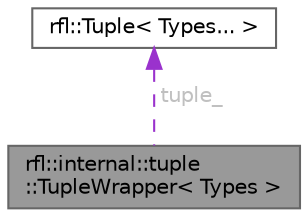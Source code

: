 digraph "rfl::internal::tuple::TupleWrapper&lt; Types &gt;"
{
 // LATEX_PDF_SIZE
  bgcolor="transparent";
  edge [fontname=Helvetica,fontsize=10,labelfontname=Helvetica,labelfontsize=10];
  node [fontname=Helvetica,fontsize=10,shape=box,height=0.2,width=0.4];
  Node1 [id="Node000001",label="rfl::internal::tuple\l::TupleWrapper\< Types \>",height=0.2,width=0.4,color="gray40", fillcolor="grey60", style="filled", fontcolor="black",tooltip=" "];
  Node2 -> Node1 [id="edge1_Node000001_Node000002",dir="back",color="darkorchid3",style="dashed",tooltip=" ",label=" tuple_",fontcolor="grey" ];
  Node2 [id="Node000002",label="rfl::Tuple\< Types... \>",height=0.2,width=0.4,color="gray40", fillcolor="white", style="filled",URL="$classrfl_1_1_tuple.html",tooltip=" "];
}
